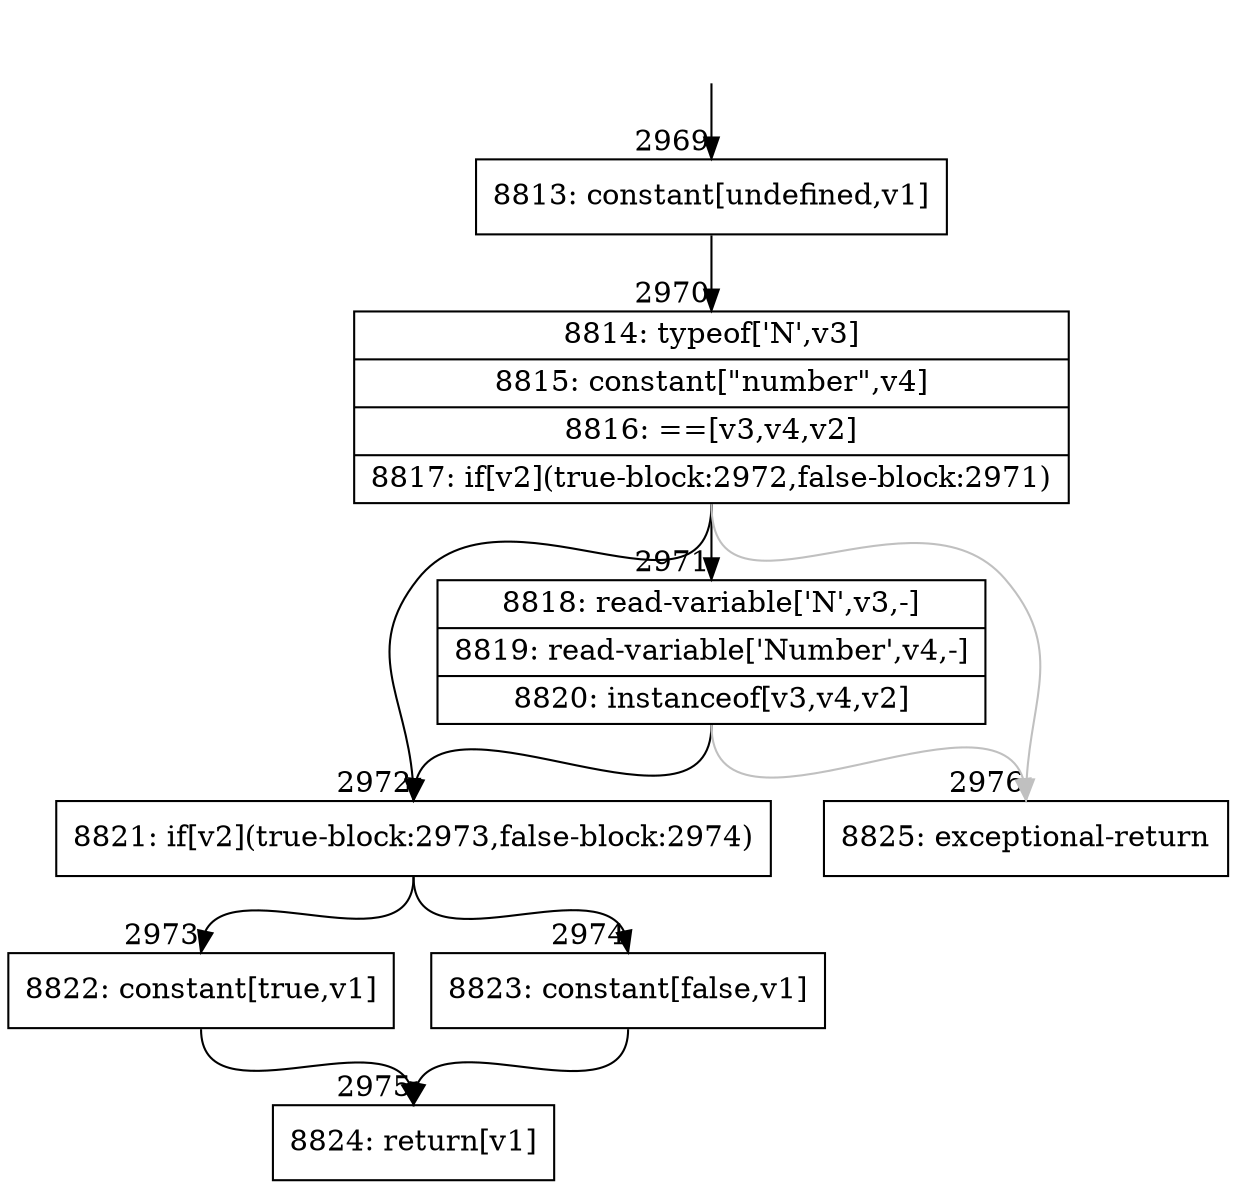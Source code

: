 digraph {
rankdir="TD"
BB_entry324[shape=none,label=""];
BB_entry324 -> BB2969 [tailport=s, headport=n, headlabel="    2969"]
BB2969 [shape=record label="{8813: constant[undefined,v1]}" ] 
BB2969 -> BB2970 [tailport=s, headport=n, headlabel="      2970"]
BB2970 [shape=record label="{8814: typeof['N',v3]|8815: constant[\"number\",v4]|8816: ==[v3,v4,v2]|8817: if[v2](true-block:2972,false-block:2971)}" ] 
BB2970 -> BB2972 [tailport=s, headport=n, headlabel="      2972"]
BB2970 -> BB2971 [tailport=s, headport=n, headlabel="      2971"]
BB2970 -> BB2976 [tailport=s, headport=n, color=gray, headlabel="      2976"]
BB2971 [shape=record label="{8818: read-variable['N',v3,-]|8819: read-variable['Number',v4,-]|8820: instanceof[v3,v4,v2]}" ] 
BB2971 -> BB2972 [tailport=s, headport=n]
BB2971 -> BB2976 [tailport=s, headport=n, color=gray]
BB2972 [shape=record label="{8821: if[v2](true-block:2973,false-block:2974)}" ] 
BB2972 -> BB2973 [tailport=s, headport=n, headlabel="      2973"]
BB2972 -> BB2974 [tailport=s, headport=n, headlabel="      2974"]
BB2973 [shape=record label="{8822: constant[true,v1]}" ] 
BB2973 -> BB2975 [tailport=s, headport=n, headlabel="      2975"]
BB2974 [shape=record label="{8823: constant[false,v1]}" ] 
BB2974 -> BB2975 [tailport=s, headport=n]
BB2975 [shape=record label="{8824: return[v1]}" ] 
BB2976 [shape=record label="{8825: exceptional-return}" ] 
//#$~ 3441
}
